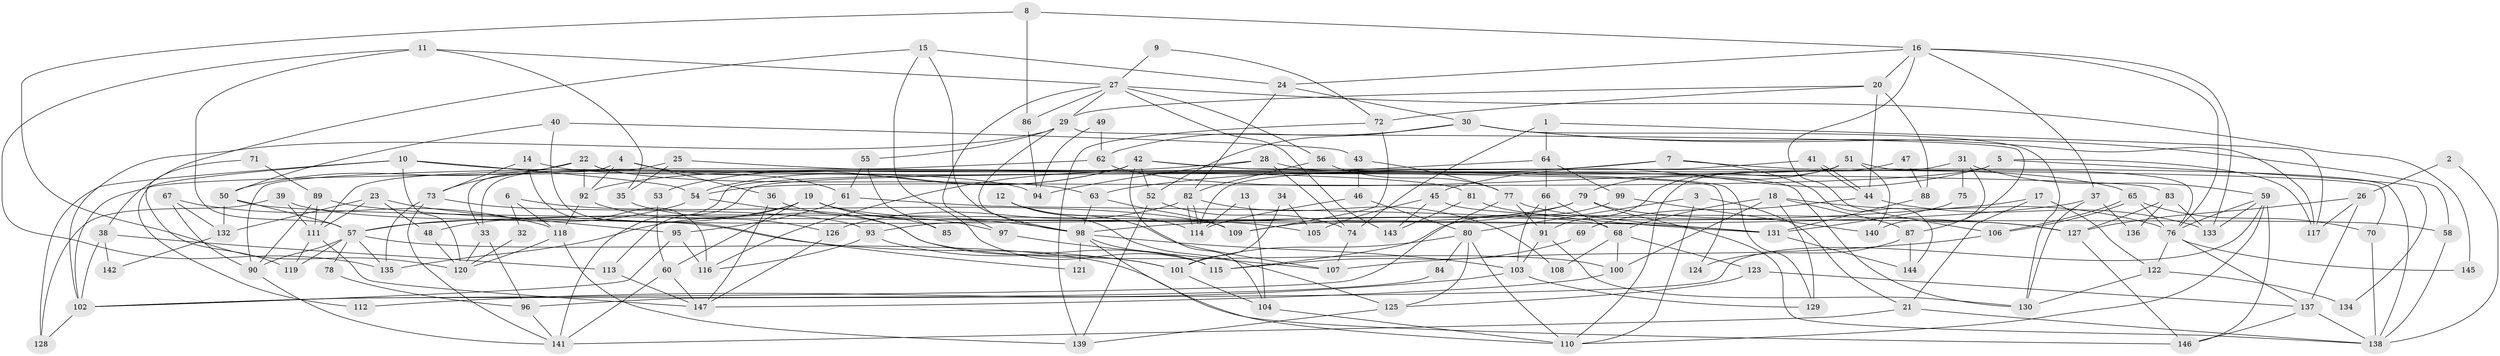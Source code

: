 // Generated by graph-tools (version 1.1) at 2025/15/03/09/25 04:15:16]
// undirected, 147 vertices, 294 edges
graph export_dot {
graph [start="1"]
  node [color=gray90,style=filled];
  1;
  2;
  3;
  4;
  5;
  6;
  7;
  8;
  9;
  10;
  11;
  12;
  13;
  14;
  15;
  16;
  17;
  18;
  19;
  20;
  21;
  22;
  23;
  24;
  25;
  26;
  27;
  28;
  29;
  30;
  31;
  32;
  33;
  34;
  35;
  36;
  37;
  38;
  39;
  40;
  41;
  42;
  43;
  44;
  45;
  46;
  47;
  48;
  49;
  50;
  51;
  52;
  53;
  54;
  55;
  56;
  57;
  58;
  59;
  60;
  61;
  62;
  63;
  64;
  65;
  66;
  67;
  68;
  69;
  70;
  71;
  72;
  73;
  74;
  75;
  76;
  77;
  78;
  79;
  80;
  81;
  82;
  83;
  84;
  85;
  86;
  87;
  88;
  89;
  90;
  91;
  92;
  93;
  94;
  95;
  96;
  97;
  98;
  99;
  100;
  101;
  102;
  103;
  104;
  105;
  106;
  107;
  108;
  109;
  110;
  111;
  112;
  113;
  114;
  115;
  116;
  117;
  118;
  119;
  120;
  121;
  122;
  123;
  124;
  125;
  126;
  127;
  128;
  129;
  130;
  131;
  132;
  133;
  134;
  135;
  136;
  137;
  138;
  139;
  140;
  141;
  142;
  143;
  144;
  145;
  146;
  147;
  1 -- 74;
  1 -- 117;
  1 -- 64;
  2 -- 26;
  2 -- 138;
  3 -- 80;
  3 -- 21;
  3 -- 110;
  4 -- 33;
  4 -- 61;
  4 -- 36;
  4 -- 92;
  5 -- 54;
  5 -- 117;
  5 -- 45;
  5 -- 134;
  6 -- 109;
  6 -- 118;
  6 -- 32;
  7 -- 102;
  7 -- 63;
  7 -- 138;
  7 -- 144;
  8 -- 16;
  8 -- 120;
  8 -- 86;
  9 -- 27;
  9 -- 72;
  10 -- 81;
  10 -- 128;
  10 -- 54;
  10 -- 112;
  10 -- 120;
  11 -- 135;
  11 -- 57;
  11 -- 27;
  11 -- 35;
  12 -- 107;
  12 -- 125;
  12 -- 114;
  13 -- 114;
  13 -- 104;
  14 -- 73;
  14 -- 116;
  14 -- 94;
  15 -- 24;
  15 -- 115;
  15 -- 38;
  15 -- 98;
  16 -- 133;
  16 -- 76;
  16 -- 20;
  16 -- 24;
  16 -- 37;
  16 -- 106;
  17 -- 21;
  17 -- 98;
  17 -- 122;
  18 -- 68;
  18 -- 76;
  18 -- 87;
  18 -- 100;
  18 -- 129;
  19 -- 60;
  19 -- 98;
  19 -- 48;
  19 -- 97;
  19 -- 105;
  19 -- 135;
  20 -- 29;
  20 -- 44;
  20 -- 72;
  20 -- 88;
  21 -- 141;
  21 -- 138;
  22 -- 50;
  22 -- 92;
  22 -- 63;
  22 -- 73;
  22 -- 124;
  23 -- 95;
  23 -- 48;
  23 -- 111;
  23 -- 132;
  24 -- 30;
  24 -- 82;
  25 -- 83;
  25 -- 35;
  25 -- 33;
  26 -- 137;
  26 -- 127;
  26 -- 117;
  27 -- 86;
  27 -- 29;
  27 -- 56;
  27 -- 97;
  27 -- 143;
  27 -- 145;
  28 -- 92;
  28 -- 130;
  28 -- 74;
  28 -- 94;
  29 -- 98;
  29 -- 55;
  29 -- 87;
  29 -- 102;
  30 -- 130;
  30 -- 52;
  30 -- 58;
  30 -- 62;
  30 -- 117;
  31 -- 140;
  31 -- 59;
  31 -- 75;
  31 -- 113;
  32 -- 120;
  33 -- 120;
  33 -- 96;
  34 -- 105;
  34 -- 101;
  35 -- 100;
  36 -- 147;
  36 -- 85;
  37 -- 57;
  37 -- 130;
  37 -- 136;
  38 -- 102;
  38 -- 113;
  38 -- 142;
  39 -- 101;
  39 -- 111;
  39 -- 128;
  40 -- 50;
  40 -- 43;
  40 -- 121;
  41 -- 44;
  41 -- 44;
  41 -- 114;
  42 -- 54;
  42 -- 129;
  42 -- 52;
  42 -- 53;
  42 -- 70;
  42 -- 104;
  42 -- 111;
  43 -- 77;
  43 -- 46;
  44 -- 69;
  44 -- 133;
  45 -- 58;
  45 -- 105;
  45 -- 143;
  46 -- 80;
  46 -- 114;
  47 -- 88;
  47 -- 110;
  48 -- 120;
  49 -- 62;
  49 -- 94;
  50 -- 132;
  50 -- 131;
  50 -- 57;
  51 -- 141;
  51 -- 76;
  51 -- 79;
  51 -- 91;
  51 -- 140;
  52 -- 74;
  52 -- 139;
  53 -- 60;
  54 -- 57;
  54 -- 115;
  55 -- 61;
  55 -- 85;
  56 -- 82;
  56 -- 77;
  57 -- 135;
  57 -- 78;
  57 -- 90;
  57 -- 119;
  57 -- 146;
  58 -- 138;
  59 -- 146;
  59 -- 76;
  59 -- 96;
  59 -- 110;
  59 -- 133;
  60 -- 141;
  60 -- 147;
  61 -- 68;
  61 -- 95;
  62 -- 65;
  62 -- 90;
  63 -- 98;
  63 -- 109;
  64 -- 66;
  64 -- 99;
  64 -- 116;
  65 -- 106;
  65 -- 106;
  65 -- 70;
  65 -- 76;
  66 -- 91;
  66 -- 68;
  66 -- 103;
  67 -- 118;
  67 -- 90;
  67 -- 132;
  68 -- 100;
  68 -- 123;
  68 -- 108;
  69 -- 115;
  70 -- 138;
  71 -- 119;
  71 -- 89;
  72 -- 109;
  72 -- 139;
  73 -- 141;
  73 -- 93;
  73 -- 135;
  74 -- 107;
  75 -- 131;
  76 -- 122;
  76 -- 137;
  76 -- 145;
  77 -- 91;
  77 -- 102;
  77 -- 131;
  78 -- 96;
  79 -- 127;
  79 -- 93;
  79 -- 109;
  79 -- 138;
  80 -- 110;
  80 -- 101;
  80 -- 84;
  80 -- 125;
  81 -- 143;
  81 -- 131;
  82 -- 114;
  82 -- 114;
  82 -- 108;
  82 -- 126;
  83 -- 127;
  83 -- 133;
  83 -- 136;
  84 -- 102;
  86 -- 94;
  87 -- 124;
  87 -- 144;
  88 -- 131;
  89 -- 90;
  89 -- 111;
  89 -- 127;
  90 -- 141;
  91 -- 103;
  91 -- 130;
  92 -- 126;
  92 -- 118;
  93 -- 101;
  93 -- 116;
  95 -- 102;
  95 -- 116;
  96 -- 141;
  97 -- 107;
  98 -- 110;
  98 -- 103;
  98 -- 115;
  98 -- 121;
  99 -- 115;
  99 -- 140;
  100 -- 147;
  101 -- 104;
  102 -- 128;
  103 -- 112;
  103 -- 129;
  104 -- 110;
  106 -- 107;
  111 -- 119;
  111 -- 147;
  113 -- 147;
  118 -- 139;
  118 -- 120;
  122 -- 130;
  122 -- 134;
  123 -- 137;
  123 -- 125;
  125 -- 139;
  126 -- 147;
  127 -- 146;
  131 -- 144;
  132 -- 142;
  137 -- 138;
  137 -- 146;
}
